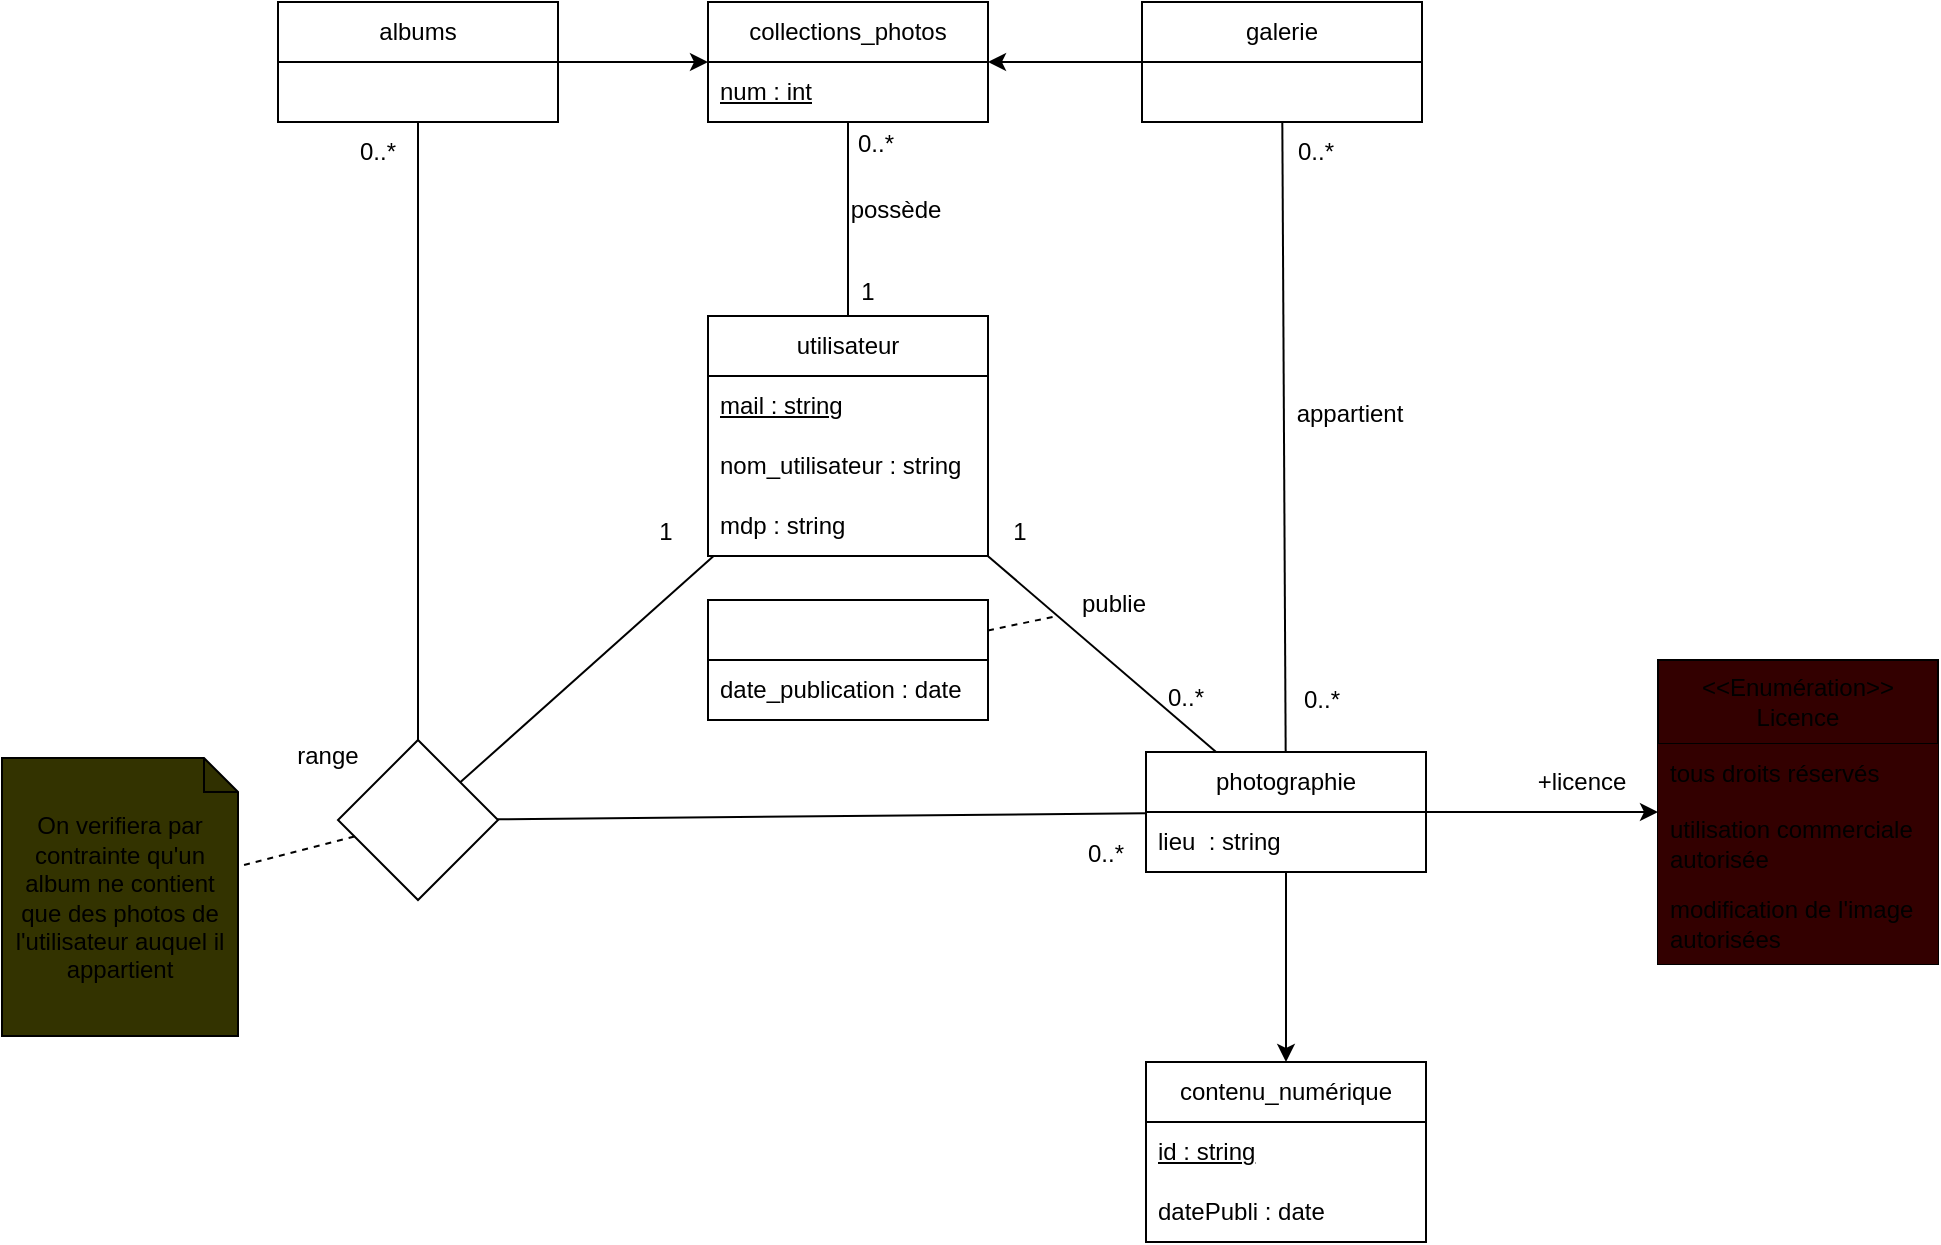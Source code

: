 <mxfile>
    <diagram id="Mt7PkXHLqf5pdUkRVsPp" name="Page-1">
        <mxGraphModel dx="1786" dy="1609" grid="0" gridSize="10" guides="1" tooltips="1" connect="1" arrows="1" fold="1" page="0" pageScale="1" pageWidth="1169" pageHeight="827" math="0" shadow="0">
            <root>
                <mxCell id="0"/>
                <mxCell id="1" parent="0"/>
                <mxCell id="132" style="edgeStyle=none;html=1;" edge="1" parent="1" source="38" target="129">
                    <mxGeometry relative="1" as="geometry"/>
                </mxCell>
                <mxCell id="38" value="photographie" style="swimlane;fontStyle=0;childLayout=stackLayout;horizontal=1;startSize=30;horizontalStack=0;resizeParent=1;resizeParentMax=0;resizeLast=0;collapsible=1;marginBottom=0;whiteSpace=wrap;html=1;" parent="1" vertex="1">
                    <mxGeometry x="228" y="-167" width="140" height="60" as="geometry"/>
                </mxCell>
                <mxCell id="40" value="lieu&amp;nbsp;&amp;nbsp;: string" style="text;strokeColor=none;fillColor=none;align=left;verticalAlign=middle;spacingLeft=4;spacingRight=4;overflow=hidden;points=[[0,0.5],[1,0.5]];portConstraint=eastwest;rotatable=0;whiteSpace=wrap;html=1;" parent="38" vertex="1">
                    <mxGeometry y="30" width="140" height="30" as="geometry"/>
                </mxCell>
                <mxCell id="42" value="utilisateur" style="swimlane;fontStyle=0;childLayout=stackLayout;horizontal=1;startSize=30;horizontalStack=0;resizeParent=1;resizeParentMax=0;resizeLast=0;collapsible=1;marginBottom=0;whiteSpace=wrap;html=1;" parent="1" vertex="1">
                    <mxGeometry x="9" y="-385" width="140" height="120" as="geometry"/>
                </mxCell>
                <mxCell id="43" value="&lt;u&gt;mail : string&lt;/u&gt;" style="text;strokeColor=none;fillColor=none;align=left;verticalAlign=middle;spacingLeft=4;spacingRight=4;overflow=hidden;points=[[0,0.5],[1,0.5]];portConstraint=eastwest;rotatable=0;whiteSpace=wrap;html=1;" parent="42" vertex="1">
                    <mxGeometry y="30" width="140" height="30" as="geometry"/>
                </mxCell>
                <mxCell id="44" value="nom_utilisateur&amp;nbsp;: string" style="text;strokeColor=none;fillColor=none;align=left;verticalAlign=middle;spacingLeft=4;spacingRight=4;overflow=hidden;points=[[0,0.5],[1,0.5]];portConstraint=eastwest;rotatable=0;whiteSpace=wrap;html=1;" parent="42" vertex="1">
                    <mxGeometry y="60" width="140" height="30" as="geometry"/>
                </mxCell>
                <mxCell id="45" value="mdp : string" style="text;strokeColor=none;fillColor=none;align=left;verticalAlign=middle;spacingLeft=4;spacingRight=4;overflow=hidden;points=[[0,0.5],[1,0.5]];portConstraint=eastwest;rotatable=0;whiteSpace=wrap;html=1;" parent="42" vertex="1">
                    <mxGeometry y="90" width="140" height="30" as="geometry"/>
                </mxCell>
                <mxCell id="86" style="edgeStyle=none;html=1;strokeColor=default;endArrow=none;endFill=0;" parent="1" source="80" target="42" edge="1">
                    <mxGeometry relative="1" as="geometry">
                        <mxPoint x="-22" y="-415" as="sourcePoint"/>
                        <mxPoint x="30" y="-339" as="targetPoint"/>
                    </mxGeometry>
                </mxCell>
                <mxCell id="72" value="albums" style="swimlane;fontStyle=0;childLayout=stackLayout;horizontal=1;startSize=30;horizontalStack=0;resizeParent=1;resizeParentMax=0;resizeLast=0;collapsible=1;marginBottom=0;whiteSpace=wrap;html=1;" parent="1" vertex="1">
                    <mxGeometry x="-206" y="-542" width="140" height="60" as="geometry"/>
                </mxCell>
                <mxCell id="101" style="edgeStyle=none;html=1;strokeColor=default;endArrow=none;endFill=0;" parent="1" source="76" target="38" edge="1">
                    <mxGeometry relative="1" as="geometry"/>
                </mxCell>
                <mxCell id="76" value="galerie" style="swimlane;fontStyle=0;childLayout=stackLayout;horizontal=1;startSize=30;horizontalStack=0;resizeParent=1;resizeParentMax=0;resizeLast=0;collapsible=1;marginBottom=0;whiteSpace=wrap;html=1;" parent="1" vertex="1">
                    <mxGeometry x="226" y="-542" width="140" height="60" as="geometry"/>
                </mxCell>
                <mxCell id="80" value="collections_photos" style="swimlane;fontStyle=0;childLayout=stackLayout;horizontal=1;startSize=30;horizontalStack=0;resizeParent=1;resizeParentMax=0;resizeLast=0;collapsible=1;marginBottom=0;whiteSpace=wrap;html=1;" parent="1" vertex="1">
                    <mxGeometry x="9" y="-542" width="140" height="60" as="geometry"/>
                </mxCell>
                <mxCell id="81" value="&lt;u&gt;num : int&lt;/u&gt;" style="text;strokeColor=none;fillColor=none;align=left;verticalAlign=middle;spacingLeft=4;spacingRight=4;overflow=hidden;points=[[0,0.5],[1,0.5]];portConstraint=eastwest;rotatable=0;whiteSpace=wrap;html=1;" parent="80" vertex="1">
                    <mxGeometry y="30" width="140" height="30" as="geometry"/>
                </mxCell>
                <mxCell id="84" value="" style="endArrow=classic;html=1;strokeColor=default;" parent="1" source="72" target="80" edge="1">
                    <mxGeometry width="50" height="50" relative="1" as="geometry">
                        <mxPoint x="136" y="-234" as="sourcePoint"/>
                        <mxPoint x="186" y="-284" as="targetPoint"/>
                    </mxGeometry>
                </mxCell>
                <mxCell id="85" value="" style="endArrow=classic;html=1;strokeColor=default;" parent="1" source="76" target="80" edge="1">
                    <mxGeometry width="50" height="50" relative="1" as="geometry">
                        <mxPoint x="136" y="-234" as="sourcePoint"/>
                        <mxPoint x="186" y="-284" as="targetPoint"/>
                    </mxGeometry>
                </mxCell>
                <mxCell id="87" value="possède" style="text;html=1;strokeColor=none;fillColor=none;align=center;verticalAlign=middle;whiteSpace=wrap;rounded=0;" parent="1" vertex="1">
                    <mxGeometry x="73" y="-453" width="60" height="30" as="geometry"/>
                </mxCell>
                <mxCell id="88" value="1" style="text;html=1;strokeColor=none;fillColor=none;align=center;verticalAlign=middle;whiteSpace=wrap;rounded=0;" parent="1" vertex="1">
                    <mxGeometry x="59" y="-412" width="60" height="30" as="geometry"/>
                </mxCell>
                <mxCell id="89" value="0..*" style="text;html=1;strokeColor=none;fillColor=none;align=center;verticalAlign=middle;whiteSpace=wrap;rounded=0;" parent="1" vertex="1">
                    <mxGeometry x="63" y="-486" width="60" height="30" as="geometry"/>
                </mxCell>
                <mxCell id="102" value="appartient" style="text;html=1;strokeColor=none;fillColor=none;align=center;verticalAlign=middle;whiteSpace=wrap;rounded=0;" parent="1" vertex="1">
                    <mxGeometry x="300" y="-351" width="60" height="30" as="geometry"/>
                </mxCell>
                <mxCell id="103" value="0..*" style="text;html=1;strokeColor=none;fillColor=none;align=center;verticalAlign=middle;whiteSpace=wrap;rounded=0;" parent="1" vertex="1">
                    <mxGeometry x="283" y="-482" width="60" height="30" as="geometry"/>
                </mxCell>
                <mxCell id="104" value="0..*" style="text;html=1;strokeColor=none;fillColor=none;align=center;verticalAlign=middle;whiteSpace=wrap;rounded=0;" parent="1" vertex="1">
                    <mxGeometry x="286" y="-208" width="60" height="30" as="geometry"/>
                </mxCell>
                <mxCell id="105" style="edgeStyle=none;html=1;endArrow=none;endFill=0;" parent="1" source="42" target="38" edge="1">
                    <mxGeometry relative="1" as="geometry">
                        <mxPoint x="-220" y="-79.551" as="sourcePoint"/>
                        <mxPoint x="-48" y="-78.449" as="targetPoint"/>
                    </mxGeometry>
                </mxCell>
                <mxCell id="106" value="publie" style="text;html=1;strokeColor=none;fillColor=none;align=center;verticalAlign=middle;whiteSpace=wrap;rounded=0;" parent="1" vertex="1">
                    <mxGeometry x="182" y="-256" width="60" height="30" as="geometry"/>
                </mxCell>
                <mxCell id="107" value="" style="swimlane;fontStyle=0;childLayout=stackLayout;horizontal=1;startSize=30;horizontalStack=0;resizeParent=1;resizeParentMax=0;resizeLast=0;collapsible=1;marginBottom=0;whiteSpace=wrap;html=1;" parent="1" vertex="1">
                    <mxGeometry x="9" y="-243" width="140" height="60" as="geometry"/>
                </mxCell>
                <mxCell id="108" value="date_publication : date" style="text;strokeColor=none;fillColor=none;align=left;verticalAlign=middle;spacingLeft=4;spacingRight=4;overflow=hidden;points=[[0,0.5],[1,0.5]];portConstraint=eastwest;rotatable=0;whiteSpace=wrap;html=1;" parent="107" vertex="1">
                    <mxGeometry y="30" width="140" height="30" as="geometry"/>
                </mxCell>
                <mxCell id="109" value="" style="endArrow=none;dashed=1;html=1;" parent="1" source="107" target="106" edge="1">
                    <mxGeometry width="50" height="50" relative="1" as="geometry">
                        <mxPoint x="-280" y="142" as="sourcePoint"/>
                        <mxPoint x="-130" y="142" as="targetPoint"/>
                    </mxGeometry>
                </mxCell>
                <mxCell id="110" value="1" style="text;html=1;strokeColor=none;fillColor=none;align=center;verticalAlign=middle;whiteSpace=wrap;rounded=0;" parent="1" vertex="1">
                    <mxGeometry x="135" y="-292" width="60" height="30" as="geometry"/>
                </mxCell>
                <mxCell id="111" value="0..*" style="text;html=1;strokeColor=none;fillColor=none;align=center;verticalAlign=middle;whiteSpace=wrap;rounded=0;" parent="1" vertex="1">
                    <mxGeometry x="218" y="-209" width="60" height="30" as="geometry"/>
                </mxCell>
                <mxCell id="113" style="edgeStyle=none;html=1;strokeColor=default;endArrow=none;endFill=0;" parent="1" source="112" target="38" edge="1">
                    <mxGeometry relative="1" as="geometry"/>
                </mxCell>
                <mxCell id="114" style="edgeStyle=none;html=1;strokeColor=default;endArrow=none;endFill=0;" parent="1" source="112" target="72" edge="1">
                    <mxGeometry relative="1" as="geometry"/>
                </mxCell>
                <mxCell id="115" style="edgeStyle=none;html=1;strokeColor=default;endArrow=none;endFill=0;" parent="1" source="112" target="42" edge="1">
                    <mxGeometry relative="1" as="geometry"/>
                </mxCell>
                <mxCell id="112" value="" style="rhombus;whiteSpace=wrap;html=1;strokeColor=default;" parent="1" vertex="1">
                    <mxGeometry x="-176" y="-173" width="80" height="80" as="geometry"/>
                </mxCell>
                <mxCell id="116" value="1" style="text;html=1;strokeColor=none;fillColor=none;align=center;verticalAlign=middle;whiteSpace=wrap;rounded=0;" parent="1" vertex="1">
                    <mxGeometry x="-42" y="-292" width="60" height="30" as="geometry"/>
                </mxCell>
                <mxCell id="117" value="0..*" style="text;html=1;strokeColor=none;fillColor=none;align=center;verticalAlign=middle;whiteSpace=wrap;rounded=0;" parent="1" vertex="1">
                    <mxGeometry x="-186" y="-482" width="60" height="30" as="geometry"/>
                </mxCell>
                <mxCell id="118" value="0..*" style="text;html=1;strokeColor=none;fillColor=none;align=center;verticalAlign=middle;whiteSpace=wrap;rounded=0;" parent="1" vertex="1">
                    <mxGeometry x="178" y="-131" width="60" height="30" as="geometry"/>
                </mxCell>
                <mxCell id="119" value="range" style="text;html=1;strokeColor=none;fillColor=none;align=center;verticalAlign=middle;whiteSpace=wrap;rounded=0;" parent="1" vertex="1">
                    <mxGeometry x="-211" y="-180" width="60" height="30" as="geometry"/>
                </mxCell>
                <mxCell id="120" value="On verifiera par contrainte qu'un album ne contient que des photos de l'utilisateur auquel il appartient" style="shape=note;whiteSpace=wrap;html=1;backgroundOutline=1;darkOpacity=0.05;strokeColor=default;size=17;fillColor=#333300;" parent="1" vertex="1">
                    <mxGeometry x="-344" y="-164" width="118" height="139" as="geometry"/>
                </mxCell>
                <mxCell id="123" value="" style="endArrow=none;dashed=1;html=1;strokeColor=default;" parent="1" source="112" target="120" edge="1">
                    <mxGeometry width="50" height="50" relative="1" as="geometry">
                        <mxPoint x="14" y="-316" as="sourcePoint"/>
                        <mxPoint x="64" y="-366" as="targetPoint"/>
                    </mxGeometry>
                </mxCell>
                <mxCell id="124" value="&amp;lt;&amp;lt;Enumération&amp;gt;&amp;gt;&lt;br&gt;Licence" style="swimlane;fontStyle=0;childLayout=stackLayout;horizontal=1;startSize=42;horizontalStack=0;resizeParent=1;resizeParentMax=0;resizeLast=0;collapsible=1;marginBottom=0;whiteSpace=wrap;html=1;fillColor=#330000;" vertex="1" parent="1">
                    <mxGeometry x="484" y="-213" width="140" height="152" as="geometry"/>
                </mxCell>
                <mxCell id="125" value="tous droits réservés" style="text;strokeColor=none;fillColor=#330000;align=left;verticalAlign=middle;spacingLeft=4;spacingRight=4;overflow=hidden;points=[[0,0.5],[1,0.5]];portConstraint=eastwest;rotatable=0;whiteSpace=wrap;html=1;" vertex="1" parent="124">
                    <mxGeometry y="42" width="140" height="30" as="geometry"/>
                </mxCell>
                <mxCell id="126" value="utilisation commerciale autorisée" style="text;strokeColor=none;fillColor=#330000;align=left;verticalAlign=middle;spacingLeft=4;spacingRight=4;overflow=hidden;points=[[0,0.5],[1,0.5]];portConstraint=eastwest;rotatable=0;whiteSpace=wrap;html=1;" vertex="1" parent="124">
                    <mxGeometry y="72" width="140" height="40" as="geometry"/>
                </mxCell>
                <mxCell id="127" value="modification de l'image autorisées" style="text;strokeColor=none;fillColor=#330000;align=left;verticalAlign=middle;spacingLeft=4;spacingRight=4;overflow=hidden;points=[[0,0.5],[1,0.5]];portConstraint=eastwest;rotatable=0;whiteSpace=wrap;html=1;" vertex="1" parent="124">
                    <mxGeometry y="112" width="140" height="40" as="geometry"/>
                </mxCell>
                <mxCell id="129" value="contenu_numérique" style="swimlane;fontStyle=0;childLayout=stackLayout;horizontal=1;startSize=30;horizontalStack=0;resizeParent=1;resizeParentMax=0;resizeLast=0;collapsible=1;marginBottom=0;whiteSpace=wrap;html=1;" vertex="1" parent="1">
                    <mxGeometry x="228" y="-12" width="140" height="90" as="geometry"/>
                </mxCell>
                <mxCell id="130" value="&lt;u&gt;id : string&lt;/u&gt;" style="text;strokeColor=none;fillColor=none;align=left;verticalAlign=middle;spacingLeft=4;spacingRight=4;overflow=hidden;points=[[0,0.5],[1,0.5]];portConstraint=eastwest;rotatable=0;whiteSpace=wrap;html=1;" vertex="1" parent="129">
                    <mxGeometry y="30" width="140" height="30" as="geometry"/>
                </mxCell>
                <mxCell id="131" value="datePubli : date" style="text;strokeColor=none;fillColor=none;align=left;verticalAlign=middle;spacingLeft=4;spacingRight=4;overflow=hidden;points=[[0,0.5],[1,0.5]];portConstraint=eastwest;rotatable=0;whiteSpace=wrap;html=1;" vertex="1" parent="129">
                    <mxGeometry y="60" width="140" height="30" as="geometry"/>
                </mxCell>
                <mxCell id="133" value="+licence" style="text;html=1;strokeColor=none;fillColor=none;align=center;verticalAlign=middle;whiteSpace=wrap;rounded=0;shadow=0;glass=0;sketch=0;" vertex="1" parent="1">
                    <mxGeometry x="416" y="-167" width="60" height="30" as="geometry"/>
                </mxCell>
                <mxCell id="134" style="edgeStyle=none;html=1;" edge="1" parent="1" source="38" target="124">
                    <mxGeometry relative="1" as="geometry"/>
                </mxCell>
            </root>
        </mxGraphModel>
    </diagram>
</mxfile>
